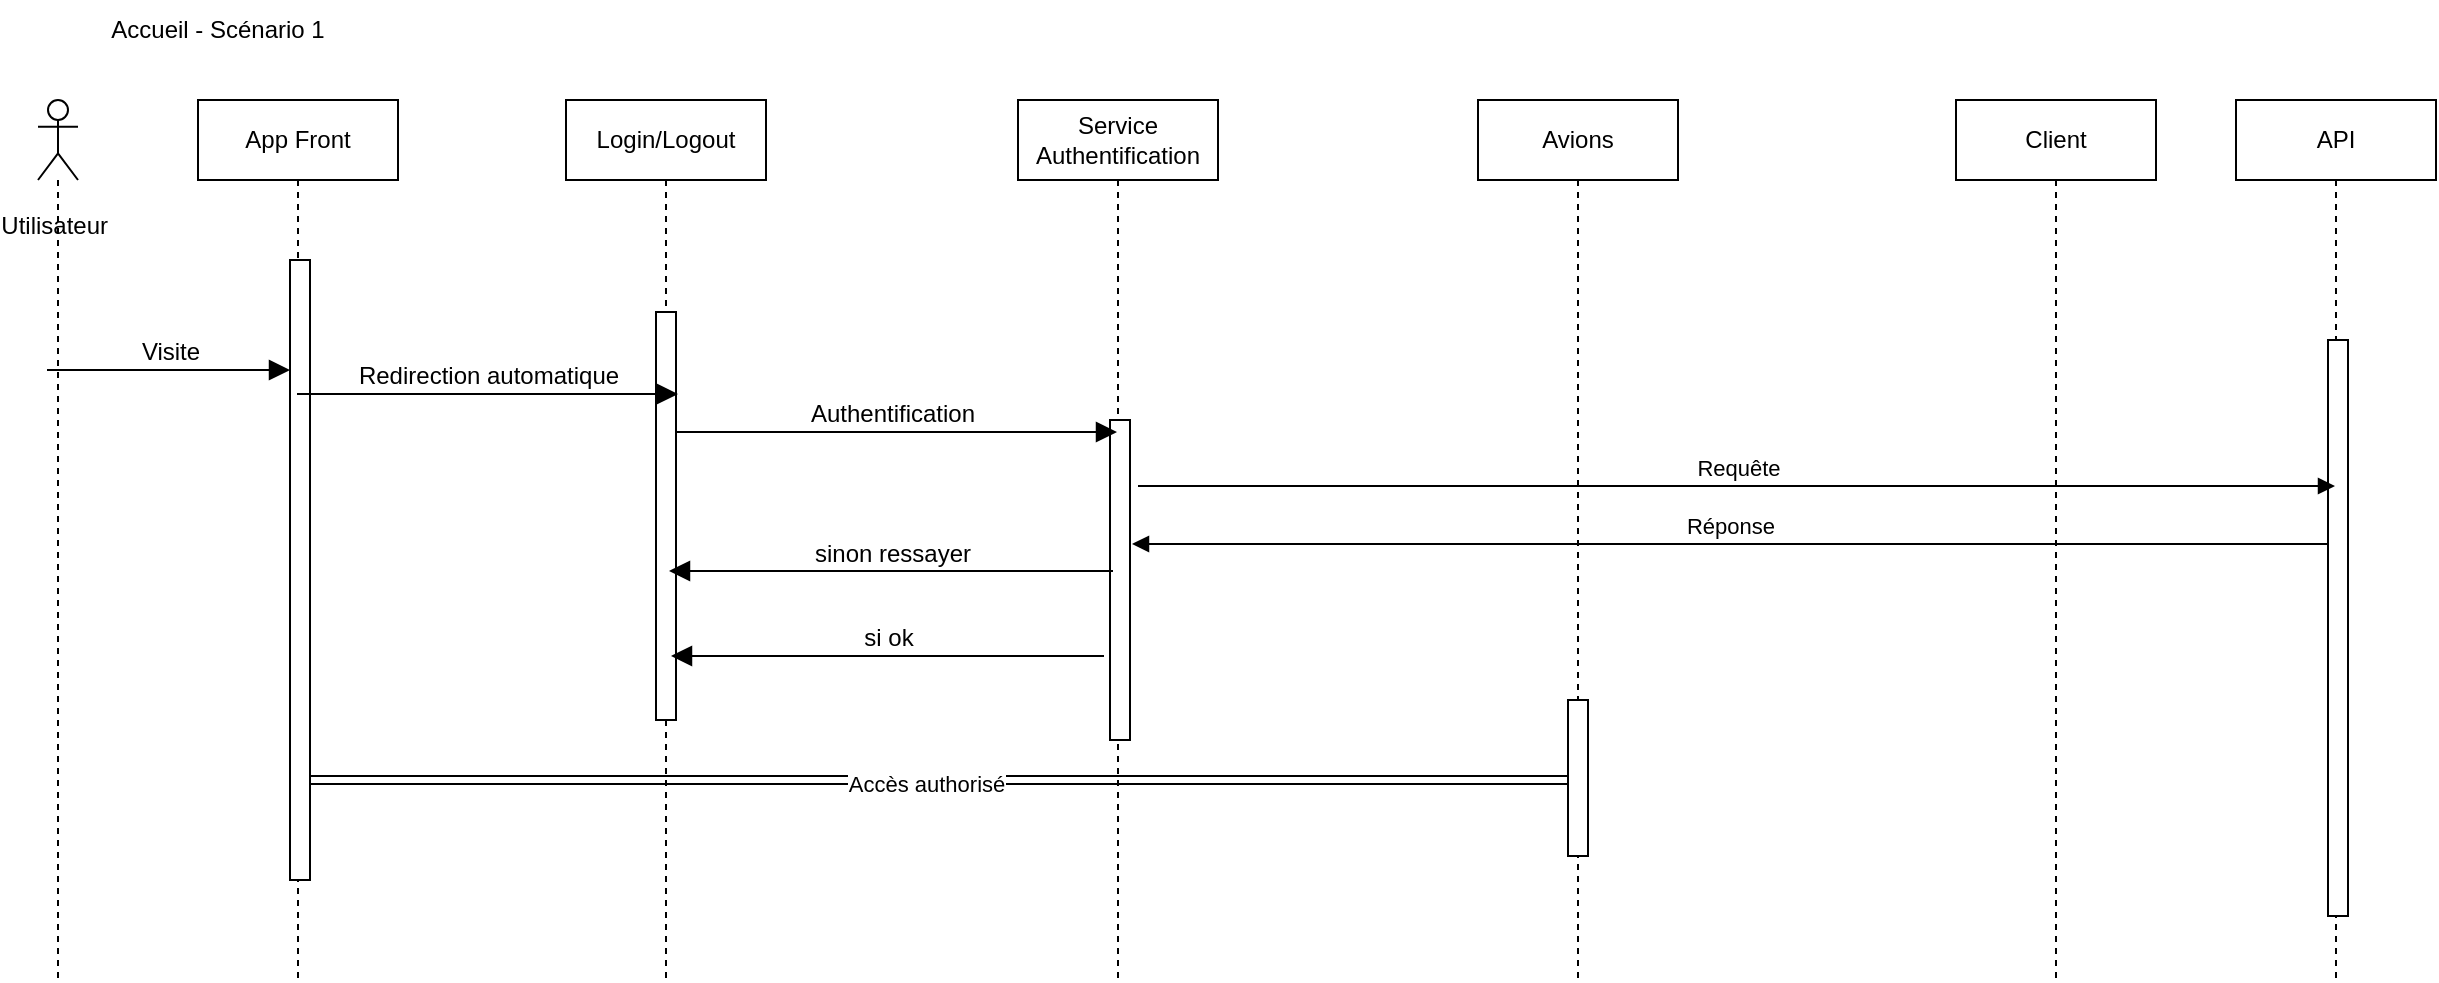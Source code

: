 <mxfile version="24.9.3">
  <diagram name="Page-1" id="bG8l3HCdxYYPTU4J25cE">
    <mxGraphModel dx="1282" dy="1710" grid="1" gridSize="10" guides="1" tooltips="1" connect="1" arrows="1" fold="1" page="1" pageScale="1" pageWidth="827" pageHeight="1169" math="0" shadow="0">
      <root>
        <mxCell id="0" />
        <mxCell id="1" parent="0" />
        <mxCell id="9ppKvF9D70RUMVK4zJBX-41" value="&lt;div style=&quot;text-align: start;&quot;&gt;&lt;br&gt;&lt;/div&gt;" style="html=1;verticalAlign=bottom;endArrow=block;curved=0;rounded=0;fontSize=12;exitX=1.4;exitY=0.558;exitDx=0;exitDy=0;exitPerimeter=0;shape=link;" parent="1" edge="1" target="f0SORPLu1wxNBxf0j8MD-8">
          <mxGeometry width="80" relative="1" as="geometry">
            <mxPoint x="180" y="380.0" as="sourcePoint" />
            <mxPoint x="894.5" y="380.06" as="targetPoint" />
          </mxGeometry>
        </mxCell>
        <mxCell id="GE6msEZ6bf9stXsZzAZG-4" value="Accès authorisé" style="edgeLabel;html=1;align=center;verticalAlign=middle;resizable=0;points=[];" parent="9ppKvF9D70RUMVK4zJBX-41" vertex="1" connectable="0">
          <mxGeometry x="-0.013" y="-2" relative="1" as="geometry">
            <mxPoint as="offset" />
          </mxGeometry>
        </mxCell>
        <mxCell id="9ppKvF9D70RUMVK4zJBX-10" value="App Front" style="shape=umlLifeline;perimeter=lifelinePerimeter;whiteSpace=wrap;html=1;container=1;dropTarget=0;collapsible=0;recursiveResize=0;outlineConnect=0;portConstraint=eastwest;newEdgeStyle={&quot;curved&quot;:0,&quot;rounded&quot;:0};" parent="1" vertex="1">
          <mxGeometry x="130" y="40" width="100" height="440" as="geometry" />
        </mxCell>
        <mxCell id="9ppKvF9D70RUMVK4zJBX-13" value="" style="html=1;points=[[0,0,0,0,5],[0,1,0,0,-5],[1,0,0,0,5],[1,1,0,0,-5]];perimeter=orthogonalPerimeter;outlineConnect=0;targetShapes=umlLifeline;portConstraint=eastwest;newEdgeStyle={&quot;curved&quot;:0,&quot;rounded&quot;:0};" parent="9ppKvF9D70RUMVK4zJBX-10" vertex="1">
          <mxGeometry x="46" y="80" width="10" height="310" as="geometry" />
        </mxCell>
        <mxCell id="9ppKvF9D70RUMVK4zJBX-12" value="Service Authentification" style="shape=umlLifeline;perimeter=lifelinePerimeter;whiteSpace=wrap;html=1;container=1;dropTarget=0;collapsible=0;recursiveResize=0;outlineConnect=0;portConstraint=eastwest;newEdgeStyle={&quot;curved&quot;:0,&quot;rounded&quot;:0};" parent="1" vertex="1">
          <mxGeometry x="540" y="40" width="100" height="440" as="geometry" />
        </mxCell>
        <mxCell id="9ppKvF9D70RUMVK4zJBX-22" value="" style="html=1;points=[[0,0,0,0,5],[0,1,0,0,-5],[1,0,0,0,5],[1,1,0,0,-5]];perimeter=orthogonalPerimeter;outlineConnect=0;targetShapes=umlLifeline;portConstraint=eastwest;newEdgeStyle={&quot;curved&quot;:0,&quot;rounded&quot;:0};" parent="9ppKvF9D70RUMVK4zJBX-12" vertex="1">
          <mxGeometry x="46" y="160" width="10" height="160" as="geometry" />
        </mxCell>
        <mxCell id="9ppKvF9D70RUMVK4zJBX-21" value="Visite" style="html=1;verticalAlign=bottom;endArrow=block;curved=0;rounded=0;fontSize=12;startSize=8;endSize=8;" parent="1" target="9ppKvF9D70RUMVK4zJBX-13" edge="1">
          <mxGeometry width="80" relative="1" as="geometry">
            <mxPoint x="54.5" y="175" as="sourcePoint" />
            <mxPoint x="434.5" y="175" as="targetPoint" />
          </mxGeometry>
        </mxCell>
        <mxCell id="9ppKvF9D70RUMVK4zJBX-23" value="Authentification" style="html=1;verticalAlign=bottom;endArrow=block;curved=0;rounded=0;fontSize=12;startSize=8;endSize=8;" parent="1" edge="1">
          <mxGeometry width="80" relative="1" as="geometry">
            <mxPoint x="363.5" y="206" as="sourcePoint" />
            <mxPoint x="589.5" y="206" as="targetPoint" />
          </mxGeometry>
        </mxCell>
        <mxCell id="9ppKvF9D70RUMVK4zJBX-25" value="Login/Logout" style="shape=umlLifeline;perimeter=lifelinePerimeter;whiteSpace=wrap;html=1;container=1;dropTarget=0;collapsible=0;recursiveResize=0;outlineConnect=0;portConstraint=eastwest;newEdgeStyle={&quot;curved&quot;:0,&quot;rounded&quot;:0};" parent="1" vertex="1">
          <mxGeometry x="314" y="40" width="100" height="440" as="geometry" />
        </mxCell>
        <mxCell id="9ppKvF9D70RUMVK4zJBX-26" value="" style="html=1;points=[[0,0,0,0,5],[0,1,0,0,-5],[1,0,0,0,5],[1,1,0,0,-5]];perimeter=orthogonalPerimeter;outlineConnect=0;targetShapes=umlLifeline;portConstraint=eastwest;newEdgeStyle={&quot;curved&quot;:0,&quot;rounded&quot;:0};" parent="9ppKvF9D70RUMVK4zJBX-25" vertex="1">
          <mxGeometry x="45" y="106" width="10" height="204" as="geometry" />
        </mxCell>
        <mxCell id="9ppKvF9D70RUMVK4zJBX-31" value="si ok" style="html=1;verticalAlign=bottom;endArrow=block;curved=0;rounded=0;fontSize=12;startSize=8;endSize=8;" parent="1" edge="1">
          <mxGeometry width="80" relative="1" as="geometry">
            <mxPoint x="583" y="318" as="sourcePoint" />
            <mxPoint x="366.5" y="318" as="targetPoint" />
          </mxGeometry>
        </mxCell>
        <mxCell id="9ppKvF9D70RUMVK4zJBX-32" value="Client" style="shape=umlLifeline;perimeter=lifelinePerimeter;whiteSpace=wrap;html=1;container=1;dropTarget=0;collapsible=0;recursiveResize=0;outlineConnect=0;portConstraint=eastwest;newEdgeStyle={&quot;curved&quot;:0,&quot;rounded&quot;:0};" parent="1" vertex="1">
          <mxGeometry x="1009" y="40" width="100" height="440" as="geometry" />
        </mxCell>
        <mxCell id="9ppKvF9D70RUMVK4zJBX-36" value="API" style="shape=umlLifeline;perimeter=lifelinePerimeter;whiteSpace=wrap;html=1;container=1;dropTarget=0;collapsible=0;recursiveResize=0;outlineConnect=0;portConstraint=eastwest;newEdgeStyle={&quot;curved&quot;:0,&quot;rounded&quot;:0};" parent="1" vertex="1">
          <mxGeometry x="1149" y="40" width="100" height="440" as="geometry" />
        </mxCell>
        <mxCell id="9ppKvF9D70RUMVK4zJBX-40" value="" style="html=1;points=[[0,0,0,0,5],[0,1,0,0,-5],[1,0,0,0,5],[1,1,0,0,-5]];perimeter=orthogonalPerimeter;outlineConnect=0;targetShapes=umlLifeline;portConstraint=eastwest;newEdgeStyle={&quot;curved&quot;:0,&quot;rounded&quot;:0};" parent="9ppKvF9D70RUMVK4zJBX-36" vertex="1">
          <mxGeometry x="46" y="120" width="10" height="288" as="geometry" />
        </mxCell>
        <mxCell id="f0SORPLu1wxNBxf0j8MD-3" value="&lt;div&gt;&lt;br&gt;&lt;/div&gt;&lt;div&gt;&lt;br&gt;&lt;/div&gt;&lt;div&gt;&lt;br&gt;&lt;/div&gt;&lt;div&gt;&lt;br&gt;&lt;/div&gt;&lt;div&gt;&lt;br&gt;&lt;/div&gt;&lt;div&gt;&lt;br&gt;&lt;/div&gt;&lt;div&gt;Utilisateur&amp;nbsp;&lt;/div&gt;" style="shape=umlLifeline;perimeter=lifelinePerimeter;whiteSpace=wrap;html=1;container=1;dropTarget=0;collapsible=0;recursiveResize=0;outlineConnect=0;portConstraint=eastwest;newEdgeStyle={&quot;curved&quot;:0,&quot;rounded&quot;:0};participant=umlActor;" parent="1" vertex="1">
          <mxGeometry x="50" y="40" width="20" height="440" as="geometry" />
        </mxCell>
        <mxCell id="f0SORPLu1wxNBxf0j8MD-7" value="&lt;div&gt;Avions&lt;/div&gt;" style="shape=umlLifeline;perimeter=lifelinePerimeter;whiteSpace=wrap;html=1;container=1;dropTarget=0;collapsible=0;recursiveResize=0;outlineConnect=0;portConstraint=eastwest;newEdgeStyle={&quot;curved&quot;:0,&quot;rounded&quot;:0};" parent="1" vertex="1">
          <mxGeometry x="770" y="40" width="100" height="440" as="geometry" />
        </mxCell>
        <mxCell id="f0SORPLu1wxNBxf0j8MD-8" value="" style="html=1;points=[[0,0,0,0,5],[0,1,0,0,-5],[1,0,0,0,5],[1,1,0,0,-5]];perimeter=orthogonalPerimeter;outlineConnect=0;targetShapes=umlLifeline;portConstraint=eastwest;newEdgeStyle={&quot;curved&quot;:0,&quot;rounded&quot;:0};" parent="f0SORPLu1wxNBxf0j8MD-7" vertex="1">
          <mxGeometry x="45" y="300" width="10" height="78" as="geometry" />
        </mxCell>
        <mxCell id="f0SORPLu1wxNBxf0j8MD-10" value="Redirection automatique" style="html=1;verticalAlign=bottom;endArrow=block;curved=0;rounded=0;fontSize=12;startSize=8;endSize=8;" parent="1" edge="1">
          <mxGeometry width="80" relative="1" as="geometry">
            <mxPoint x="179.5" y="187" as="sourcePoint" />
            <mxPoint x="370" y="187" as="targetPoint" />
          </mxGeometry>
        </mxCell>
        <mxCell id="GE6msEZ6bf9stXsZzAZG-1" value="sinon ressayer" style="html=1;verticalAlign=bottom;endArrow=block;curved=0;rounded=0;fontSize=12;startSize=8;endSize=8;" parent="1" edge="1">
          <mxGeometry width="80" relative="1" as="geometry">
            <mxPoint x="587.5" y="275.5" as="sourcePoint" />
            <mxPoint x="365.5" y="275.5" as="targetPoint" />
          </mxGeometry>
        </mxCell>
        <mxCell id="GE6msEZ6bf9stXsZzAZG-6" value="Requête" style="html=1;verticalAlign=bottom;endArrow=block;curved=0;rounded=0;" parent="1" edge="1">
          <mxGeometry width="80" relative="1" as="geometry">
            <mxPoint x="600" y="233" as="sourcePoint" />
            <mxPoint x="1198.5" y="233" as="targetPoint" />
          </mxGeometry>
        </mxCell>
        <mxCell id="GE6msEZ6bf9stXsZzAZG-7" value="Réponse" style="html=1;verticalAlign=bottom;endArrow=block;curved=0;rounded=0;" parent="1" edge="1">
          <mxGeometry width="80" relative="1" as="geometry">
            <mxPoint x="1195.5" y="262" as="sourcePoint" />
            <mxPoint x="597" y="262" as="targetPoint" />
          </mxGeometry>
        </mxCell>
        <mxCell id="zf2alSKaaoy_BNmRmlK_-1" value="Accueil - Scénario 1" style="text;html=1;align=center;verticalAlign=middle;whiteSpace=wrap;rounded=0;" vertex="1" parent="1">
          <mxGeometry x="70" y="-10" width="140" height="30" as="geometry" />
        </mxCell>
      </root>
    </mxGraphModel>
  </diagram>
</mxfile>
